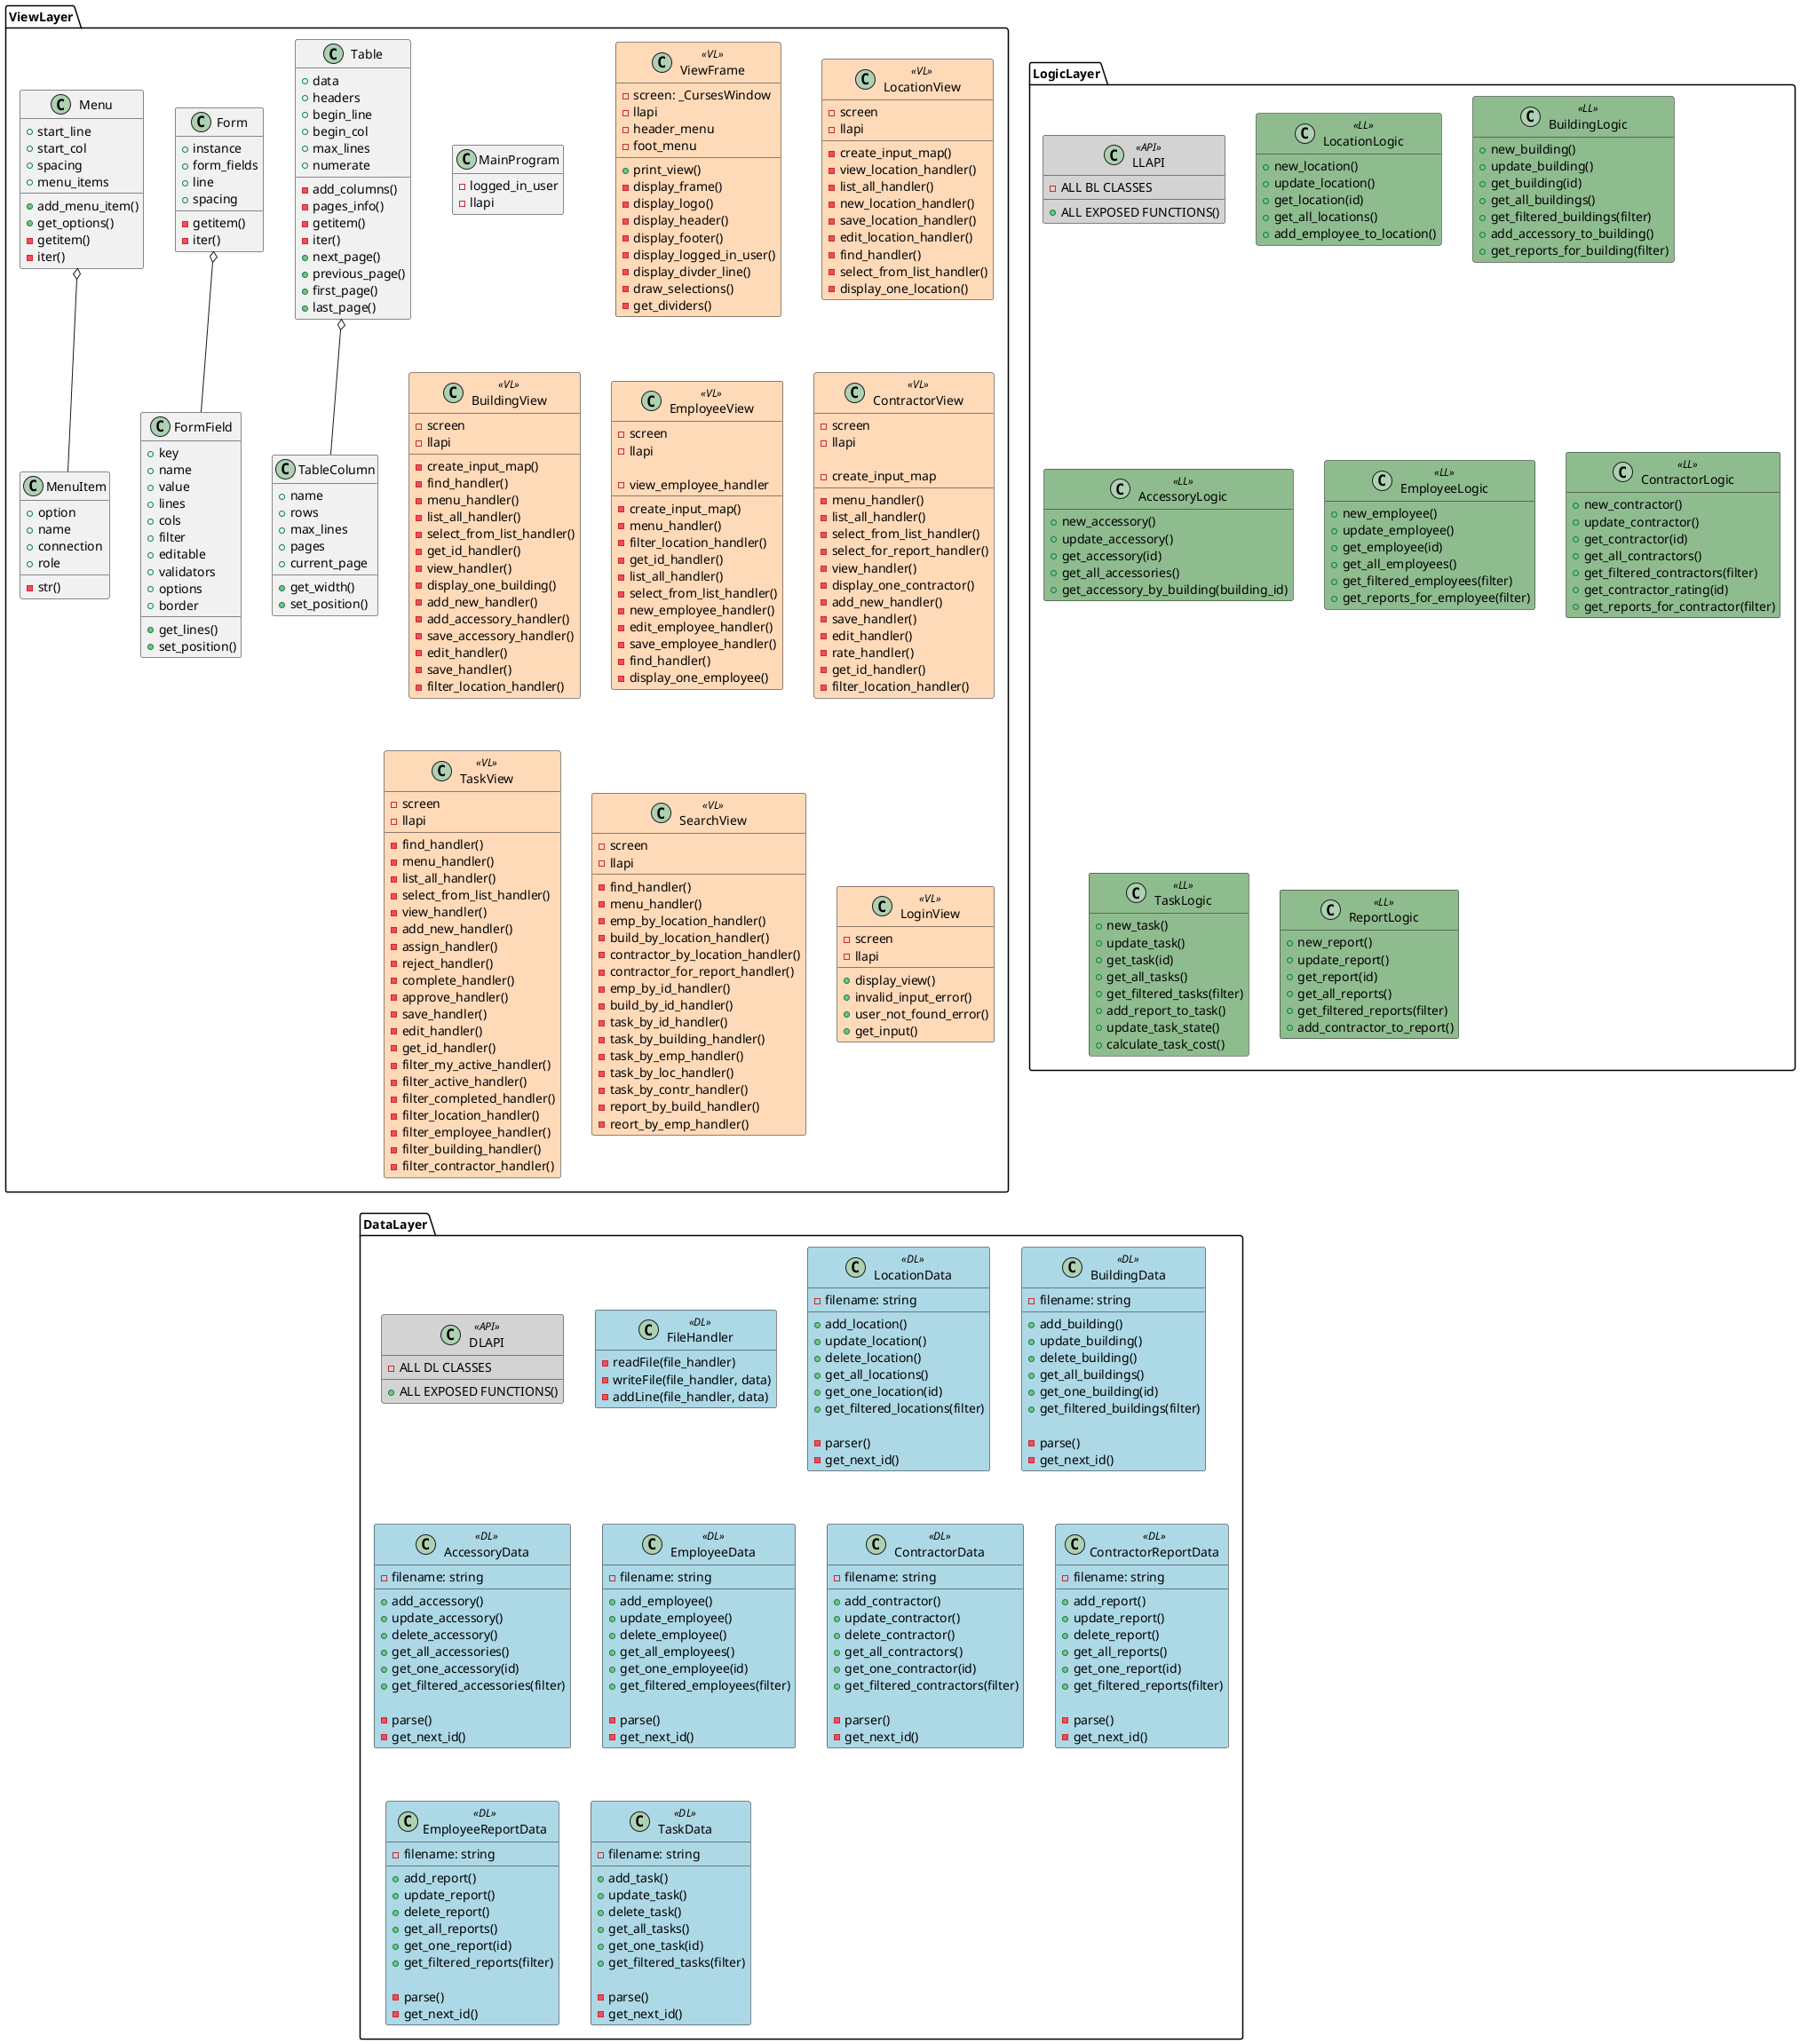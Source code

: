 @startuml 3-tier
hide empty members

skinparam class {
  BackgroundColor<<VL>> PeachPuff
  BackgroundColor<<LL>> DarkSeaGreen
  BackgroundColor<<DL>> LightBlue
  BackgroundColor<<API>> LightGray
}

package ViewLayer {
  Class Table {
    + data
    + headers
    + begin_line
    + begin_col
    + max_lines
    + numerate

    - add_columns()
    - pages_info()
    - getitem()
    - iter()
    + next_page()
    + previous_page()
    + first_page()
    + last_page()

  }
  Class TableColumn {
    + name
    + rows
    + max_lines
    + pages
    + current_page

    + get_width()
    + set_position()
  } 

  Table o-- TableColumn

  Class Form {
    + instance
    + form_fields
    + line
    + spacing

    - getitem()
    - iter()
  }
  Class FormField {
    + key
    + name
    + value
    + lines
    + cols
    + filter
    + editable
    + validators
    + options
    + border

    + get_lines()
    + set_position()
  } 

  Form o-- FormField

  Class Menu {
    + start_line
    + start_col
    + spacing
    + menu_items

    + add_menu_item()
    + get_options()
    - getitem()
    - iter()
  }
  Class MenuItem {
    + option
    + name
    + connection
    + role

    - str()
  }

  Menu o-- MenuItem

  Class MainProgram {
    - logged_in_user
    - llapi
  }
  Class ViewFrame <<VL>> {
    - screen: _CursesWindow
    - llapi
    - header_menu
    - foot_menu

    + print_view()
    - display_frame()
    - display_logo()
    - display_header()
    - display_footer()
    - display_logged_in_user()
    - display_divder_line()
    - draw_selections()
    - get_dividers()
  }
  Class LocationView <<VL>> {
    - screen
    - llapi

    - create_input_map()
    - view_location_handler()
    - list_all_handler()
    - new_location_handler()
    - save_location_handler()
    - edit_location_handler()
    - find_handler()
    - select_from_list_handler()
    - display_one_location()
    
  }
  Class BuildingView <<VL>> {
    - screen
    - llapi

    - create_input_map()
    - find_handler()
    - menu_handler()
    - list_all_handler()
    - select_from_list_handler()
    - get_id_handler()
    - view_handler()
    - display_one_building()
    - add_new_handler()
    - add_accessory_handler()
    - save_accessory_handler()
    - edit_handler()
    - save_handler()
    - filter_location_handler()
  }
  Class EmployeeView <<VL>> {
    - screen
    - llapi
 
    - create_input_map()
    - menu_handler()
    - view_employee_handler
    - filter_location_handler()
    - get_id_handler()
    - list_all_handler()
    - select_from_list_handler()
    - new_employee_handler()
    - edit_employee_handler()
    - save_employee_handler()
    - find_handler()
    - display_one_employee()
  }
  Class ContractorView <<VL>> {
    - screen
    - llapi

    - create_input_map
    - menu_handler()
    - list_all_handler()
    - select_from_list_handler()
    - select_for_report_handler()
    - view_handler()
    - display_one_contractor()
    - add_new_handler()
    - save_handler()
    - edit_handler()
    - rate_handler()
    - get_id_handler()
    - filter_location_handler()
  }
  Class TaskView <<VL>> {
    - screen
    - llapi

    - find_handler()
    - menu_handler()
    - list_all_handler()
    - select_from_list_handler()
    - view_handler()
    - add_new_handler()
    - assign_handler()
    - reject_handler()
    - complete_handler()
    - approve_handler()
    - save_handler()
    - edit_handler()
    - get_id_handler()
    - filter_my_active_handler()
    - filter_active_handler()
    - filter_completed_handler()
    - filter_location_handler()
    - filter_employee_handler()
    - filter_building_handler()
    - filter_contractor_handler()
  }
  Class SearchView <<VL>> {
    - screen
    - llapi

    - find_handler()
    - menu_handler()
    - emp_by_location_handler()
    - build_by_location_handler()
    - contractor_by_location_handler()
    - contractor_for_report_handler()
    - emp_by_id_handler()
    - build_by_id_handler()
    - task_by_id_handler()
    - task_by_building_handler()
    - task_by_emp_handler()
    - task_by_loc_handler()
    - task_by_contr_handler()
    - report_by_build_handler()
    - reort_by_emp_handler()
  }
  Class LoginView <<VL>> {
    - screen
    - llapi

    + display_view()
    + invalid_input_error()
    + user_not_found_error()
    + get_input()
  }
}
package LogicLayer {
  Class LLAPI <<API>> {
    - ALL BL CLASSES
    + ALL EXPOSED FUNCTIONS()
  }
  class LocationLogic <<LL>> {
    + new_location()
    + update_location()
    + get_location(id)
    + get_all_locations()
    + add_employee_to_location()
  }
  class BuildingLogic <<LL>> {
    + new_building()
    + update_building()
    + get_building(id)
    + get_all_buildings()
    + get_filtered_buildings(filter)
    + add_accessory_to_building()
    + get_reports_for_building(filter)
  }
  class AccessoryLogic <<LL>> {
    + new_accessory()
    + update_accessory()
    + get_accessory(id)
    + get_all_accessories()
    + get_accessory_by_building(building_id)
  }
  class EmployeeLogic <<LL>> {
    + new_employee()
    + update_employee()
    + get_employee(id)
    + get_all_employees()
    + get_filtered_employees(filter)
    + get_reports_for_employee(filter)
  }
  class ContractorLogic <<LL>> {
    + new_contractor()
    + update_contractor()
    + get_contractor(id)
    + get_all_contractors()
    + get_filtered_contractors(filter)
    + get_contractor_rating(id)
    + get_reports_for_contractor(filter)
  }
  class TaskLogic <<LL>> {
    + new_task()
    + update_task()
    + get_task(id)
    + get_all_tasks()
    + get_filtered_tasks(filter)
    + add_report_to_task()
    + update_task_state()
    + calculate_task_cost()
  }
  class ReportLogic <<LL>> {
    + new_report()
    + update_report()
    + get_report(id)
    + get_all_reports()
    + get_filtered_reports(filter)
    + add_contractor_to_report()
  }
}

package DataLayer {
  Class DLAPI <<API>> {
    - ALL DL CLASSES
    + ALL EXPOSED FUNCTIONS()
  }
  class FileHandler <<DL>> {
    - readFile(file_handler)
    - writeFile(file_handler, data)
    - addLine(file_handler, data)
  }
  Class LocationData <<DL>> {
    - filename: string

    + add_location()
    + update_location()
    + delete_location()
    + get_all_locations()
    + get_one_location(id)
    + get_filtered_locations(filter)

    - parser()
    - get_next_id()
  }
  Class BuildingData <<DL>> {
    - filename: string
    
    + add_building()
    + update_building()
    + delete_building()
    + get_all_buildings()
    + get_one_building(id)
    + get_filtered_buildings(filter)
    
    - parse()
    - get_next_id()
  }
  Class AccessoryData <<DL>> {
    - filename: string
    
    + add_accessory()
    + update_accessory()
    + delete_accessory()
    + get_all_accessories()
    + get_one_accessory(id)
    + get_filtered_accessories(filter)

    - parse()
    - get_next_id()
  }
  Class EmployeeData <<DL>> {
    - filename: string
    
    + add_employee()
    + update_employee()
    + delete_employee()
    + get_all_employees()
    + get_one_employee(id)
    + get_filtered_employees(filter)

    - parse()
    - get_next_id()
  }
  Class ContractorData <<DL>> {
    - filename: string
    
    + add_contractor()
    + update_contractor()
    + delete_contractor()
    + get_all_contractors()
    + get_one_contractor(id)
    + get_filtered_contractors(filter)

    - parser()
    - get_next_id()
  }
  Class ContractorReportData <<DL>> {
    - filename: string
    
    + add_report()
    + update_report()
    + delete_report()
    + get_all_reports()
    + get_one_report(id)
    + get_filtered_reports(filter)

    - parse()
    - get_next_id()
  }
  Class EmployeeReportData <<DL>> {
    - filename: string
    
    + add_report()
    + update_report()
    + delete_report()
    + get_all_reports()
    + get_one_report(id)
    + get_filtered_reports(filter)

    - parse()
    - get_next_id()
  }
  Class TaskData <<DL>> {
    - filename: string
    
    + add_task()
    + update_task()
    + delete_task()
    + get_all_tasks()
    + get_one_task(id)
    + get_filtered_tasks(filter)

    - parse()
    - get_next_id()
  }
}

@enduml